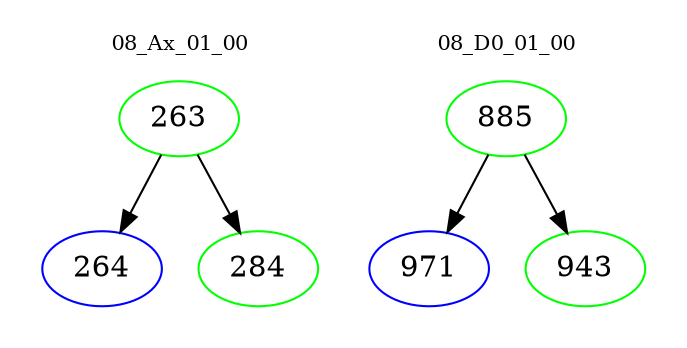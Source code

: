 digraph{
subgraph cluster_0 {
color = white
label = "08_Ax_01_00";
fontsize=10;
T0_263 [label="263", color="green"]
T0_263 -> T0_264 [color="black"]
T0_264 [label="264", color="blue"]
T0_263 -> T0_284 [color="black"]
T0_284 [label="284", color="green"]
}
subgraph cluster_1 {
color = white
label = "08_D0_01_00";
fontsize=10;
T1_885 [label="885", color="green"]
T1_885 -> T1_971 [color="black"]
T1_971 [label="971", color="blue"]
T1_885 -> T1_943 [color="black"]
T1_943 [label="943", color="green"]
}
}
